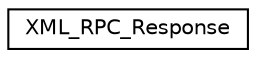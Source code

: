 digraph "Graphical Class Hierarchy"
{
 // LATEX_PDF_SIZE
  edge [fontname="Helvetica",fontsize="10",labelfontname="Helvetica",labelfontsize="10"];
  node [fontname="Helvetica",fontsize="10",shape=record];
  rankdir="LR";
  Node0 [label="XML_RPC_Response",height=0.2,width=0.4,color="black", fillcolor="white", style="filled",URL="$class_x_m_l___r_p_c___response.html",tooltip=" "];
}
